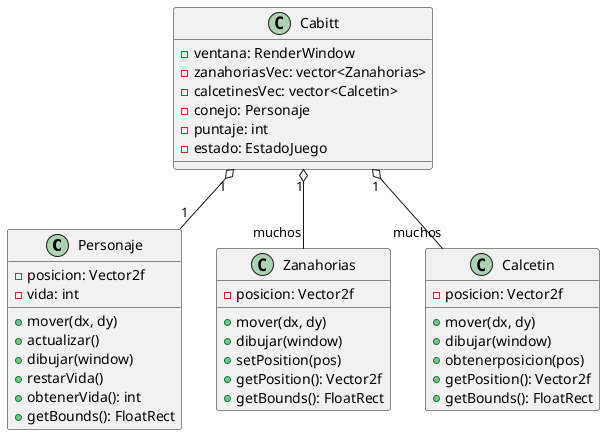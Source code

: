 @startuml
class Personaje {
    - posicion: Vector2f
    - vida: int
    + mover(dx, dy)
    + actualizar()
    + dibujar(window)
    + restarVida()
    + obtenerVida(): int
    + getBounds(): FloatRect
}

class Zanahorias {
    - posicion: Vector2f
    + mover(dx, dy)
    + dibujar(window)
    + setPosition(pos)
    + getPosition(): Vector2f
    + getBounds(): FloatRect
}

class Calcetin {
    - posicion: Vector2f
    + mover(dx, dy)
    + dibujar(window)
    + obtenerposicion(pos)
    + getPosition(): Vector2f
    + getBounds(): FloatRect
}

class Cabitt {
    - ventana: RenderWindow
    - zanahoriasVec: vector<Zanahorias>
    - calcetinesVec: vector<Calcetin>
    - conejo: Personaje
    - puntaje: int
    - estado: EstadoJuego
}

Cabitt "1" o-- "muchos" Zanahorias
Cabitt "1" o-- "muchos" Calcetin
Cabitt "1" o-- "1" Personaje
@enduml